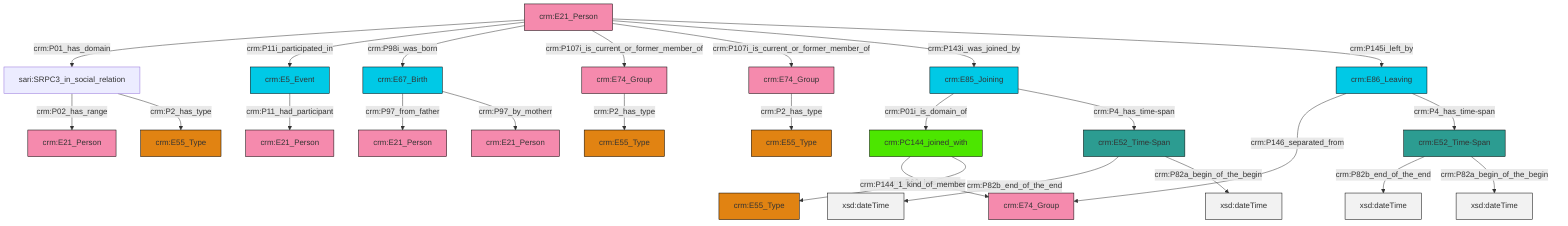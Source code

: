 graph TD
classDef Literal fill:#f2f2f2,stroke:#000000;
classDef CRM_Entity fill:#FFFFFF,stroke:#000000;
classDef Temporal_Entity fill:#00C9E6, stroke:#000000;
classDef Type fill:#E18312, stroke:#000000;
classDef Time-Span fill:#2C9C91, stroke:#000000;
classDef Appellation fill:#FFEB7F, stroke:#000000;
classDef Place fill:#008836, stroke:#000000;
classDef Persistent_Item fill:#B266B2, stroke:#000000;
classDef Conceptual_Object fill:#FFD700, stroke:#000000;
classDef Physical_Thing fill:#D2B48C, stroke:#000000;
classDef Actor fill:#f58aad, stroke:#000000;
classDef PC_Classes fill:#4ce600, stroke:#000000;
classDef Multi fill:#cccccc,stroke:#000000;

0["crm:E21_Person"]:::Actor -->|crm:P01_has_domain| 1["sari:SRPC3_in_social_relation"]:::Default
8["crm:E52_Time-Span"]:::Time-Span -->|crm:P82b_end_of_the_end| 9[xsd:dateTime]:::Literal
10["crm:E52_Time-Span"]:::Time-Span -->|crm:P82b_end_of_the_end| 11[xsd:dateTime]:::Literal
12["crm:PC144_joined_with"]:::PC_Classes -->|crm:P02_has_range| 13["crm:E74_Group"]:::Actor
0["crm:E21_Person"]:::Actor -->|crm:P11i_participated_in| 16["crm:E5_Event"]:::Temporal_Entity
21["crm:E67_Birth"]:::Temporal_Entity -->|crm:P97_from_father| 4["crm:E21_Person"]:::Actor
8["crm:E52_Time-Span"]:::Time-Span -->|crm:P82a_begin_of_the_begin| 22[xsd:dateTime]:::Literal
10["crm:E52_Time-Span"]:::Time-Span -->|crm:P82a_begin_of_the_begin| 23[xsd:dateTime]:::Literal
24["crm:E85_Joining"]:::Temporal_Entity -->|crm:P01i_is_domain_of| 12["crm:PC144_joined_with"]:::PC_Classes
0["crm:E21_Person"]:::Actor -->|crm:P98i_was_born| 21["crm:E67_Birth"]:::Temporal_Entity
16["crm:E5_Event"]:::Temporal_Entity -->|crm:P11_had_participant| 28["crm:E21_Person"]:::Actor
0["crm:E21_Person"]:::Actor -->|crm:P107i_is_current_or_former_member_of| 26["crm:E74_Group"]:::Actor
26["crm:E74_Group"]:::Actor -->|crm:P2_has_type| 17["crm:E55_Type"]:::Type
0["crm:E21_Person"]:::Actor -->|crm:P107i_is_current_or_former_member_of| 19["crm:E74_Group"]:::Actor
1["sari:SRPC3_in_social_relation"]:::Default -->|crm:P02_has_range| 35["crm:E21_Person"]:::Actor
12["crm:PC144_joined_with"]:::PC_Classes -->|crm:P144_1_kind_of_member| 31["crm:E55_Type"]:::Type
0["crm:E21_Person"]:::Actor -->|crm:P143i_was_joined_by| 24["crm:E85_Joining"]:::Temporal_Entity
0["crm:E21_Person"]:::Actor -->|crm:P145i_left_by| 39["crm:E86_Leaving"]:::Temporal_Entity
39["crm:E86_Leaving"]:::Temporal_Entity -->|crm:P146_separated_from| 13["crm:E74_Group"]:::Actor
21["crm:E67_Birth"]:::Temporal_Entity -->|crm:P97_by_motherr| 41["crm:E21_Person"]:::Actor
19["crm:E74_Group"]:::Actor -->|crm:P2_has_type| 2["crm:E55_Type"]:::Type
24["crm:E85_Joining"]:::Temporal_Entity -->|crm:P4_has_time-span| 10["crm:E52_Time-Span"]:::Time-Span
1["sari:SRPC3_in_social_relation"]:::Default -->|crm:P2_has_type| 6["crm:E55_Type"]:::Type
39["crm:E86_Leaving"]:::Temporal_Entity -->|crm:P4_has_time-span| 8["crm:E52_Time-Span"]:::Time-Span